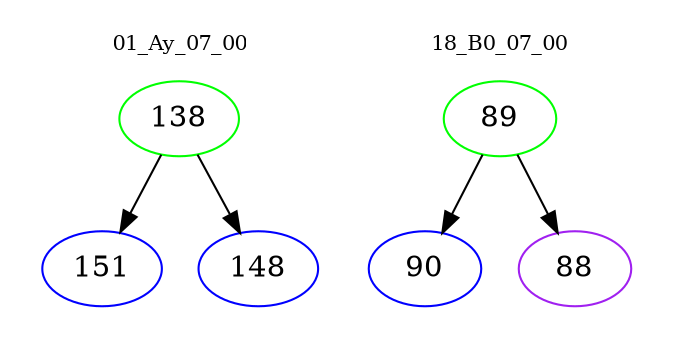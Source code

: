 digraph{
subgraph cluster_0 {
color = white
label = "01_Ay_07_00";
fontsize=10;
T0_138 [label="138", color="green"]
T0_138 -> T0_151 [color="black"]
T0_151 [label="151", color="blue"]
T0_138 -> T0_148 [color="black"]
T0_148 [label="148", color="blue"]
}
subgraph cluster_1 {
color = white
label = "18_B0_07_00";
fontsize=10;
T1_89 [label="89", color="green"]
T1_89 -> T1_90 [color="black"]
T1_90 [label="90", color="blue"]
T1_89 -> T1_88 [color="black"]
T1_88 [label="88", color="purple"]
}
}
